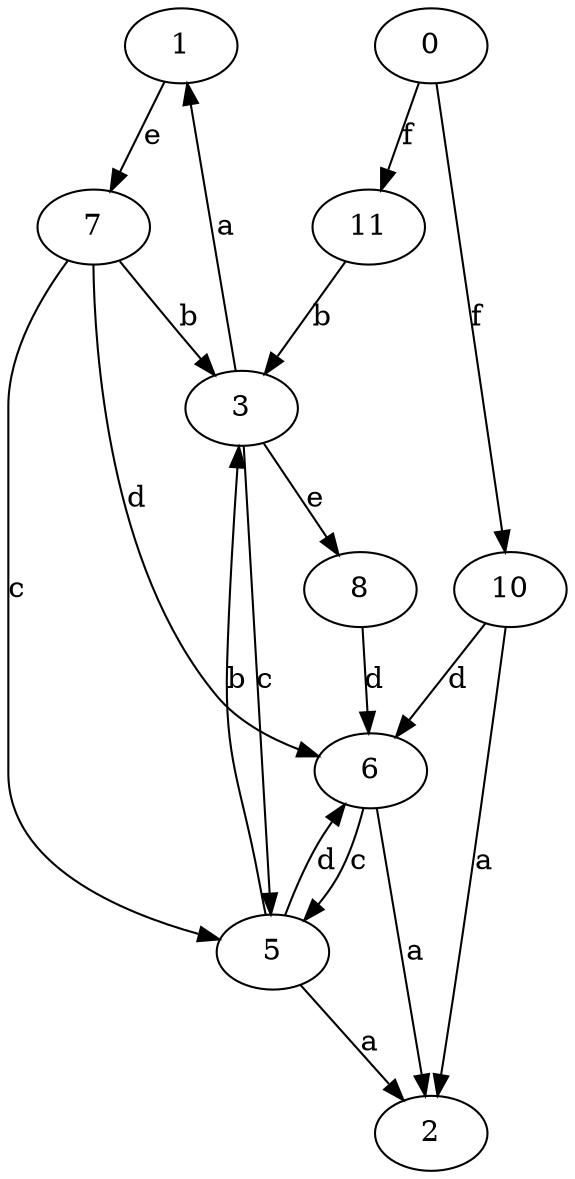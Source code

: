strict digraph  {
1;
2;
3;
0;
5;
6;
7;
8;
10;
11;
1 -> 7  [label=e];
3 -> 1  [label=a];
3 -> 5  [label=c];
3 -> 8  [label=e];
0 -> 10  [label=f];
0 -> 11  [label=f];
5 -> 2  [label=a];
5 -> 3  [label=b];
5 -> 6  [label=d];
6 -> 2  [label=a];
6 -> 5  [label=c];
7 -> 3  [label=b];
7 -> 5  [label=c];
7 -> 6  [label=d];
8 -> 6  [label=d];
10 -> 2  [label=a];
10 -> 6  [label=d];
11 -> 3  [label=b];
}
